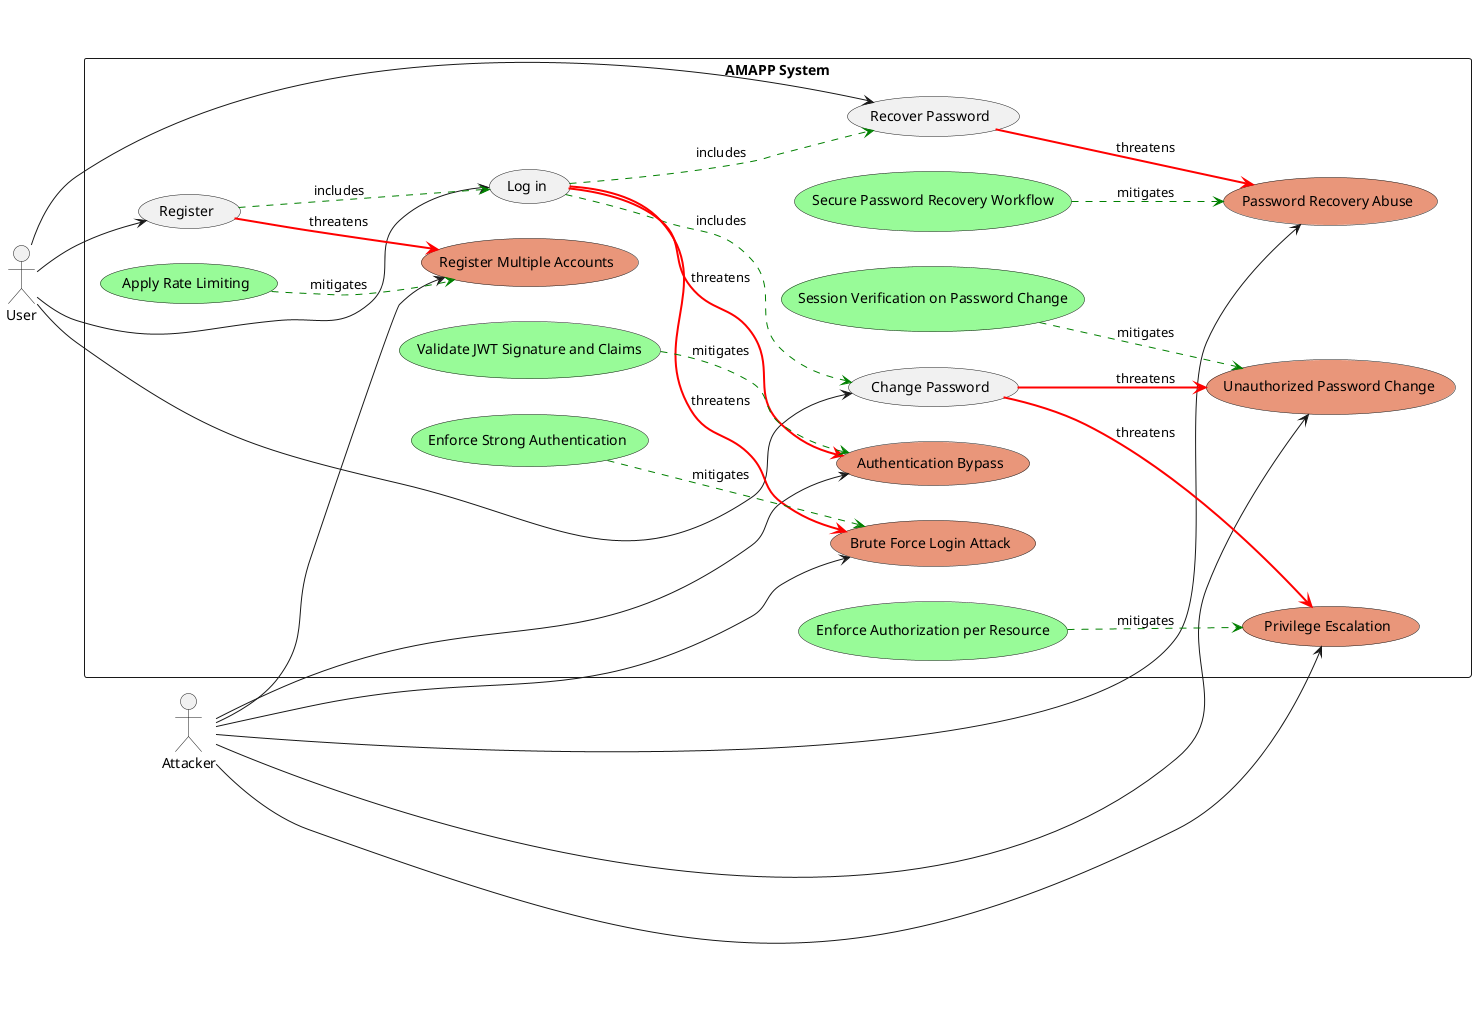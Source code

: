@startuml
left to right direction
skinparam packageStyle rectangle

actor User
actor Attacker

package "AMAPP System" {
    ' --- Use Cases normais ---
    usecase "Register" as UC_Register
    usecase "Log in" as UC_Login
    usecase "Change Password" as UC_ChangePassword
    usecase "Recover Password" as UC_RecoverPassword

    ' --- Abuse Cases ---
    usecase "Register Multiple Accounts" as Abuse_Register #darksalmon
    usecase "Brute Force Login Attack" as Abuse_Login #darksalmon
    usecase "Unauthorized Password Change" as Abuse_ChangePassword #darksalmon
    usecase "Password Recovery Abuse" as Abuse_Recovery #darksalmon
    usecase "Authentication Bypass" as Abuse_AuthBypass #darksalmon
    usecase "Privilege Escalation" as Abuse_PrivEscalation #darksalmon

    ' --- Mitigações (implementadas pelo AMAPP System) ---
    usecase "Apply Rate Limiting" as Mitigate_RateLimiting #palegreen
    usecase "Enforce Strong Authentication" as Mitigate_StrongAuth #palegreen
    usecase "Session Verification on Password Change" as Mitigate_SessionVerify #palegreen
    usecase "Secure Password Recovery Workflow" as Mitigate_SecureRecovery #palegreen
    usecase "Validate JWT Signature and Claims" as Mitigate_JWTValidation #palegreen
    usecase "Enforce Authorization per Resource" as Mitigate_AuthorizationCheck #palegreen

    ' --- Fluxos normais de User ---
    User --> UC_Register
    User --> UC_Login
    User --> UC_ChangePassword
    User --> UC_RecoverPassword

    ' --- Includes normais entre casos de uso ---
    UC_Register .[#green].> UC_Login : includes
    UC_Login .[#green].> UC_ChangePassword : includes
    UC_Login .[#green].> UC_RecoverPassword : includes

    ' --- Ataques do Attacker ---
    Attacker --> Abuse_Register
    Attacker --> Abuse_Login
    Attacker --> Abuse_ChangePassword
    Attacker --> Abuse_Recovery
    Attacker --> Abuse_AuthBypass
    Attacker --> Abuse_PrivEscalation

    ' --- Threatens (Ameaças) ---
    UC_Register -[#red,bold]-> Abuse_Register : threatens
    UC_Login -[#red,bold]-> Abuse_Login : threatens
    UC_ChangePassword -[#red,bold]-> Abuse_ChangePassword : threatens
    UC_RecoverPassword -[#red,bold]-> Abuse_Recovery : threatens
    UC_Login -[#red,bold]-> Abuse_AuthBypass : threatens
    UC_ChangePassword -[#red,bold]-> Abuse_PrivEscalation : threatens

    ' --- Mitigações para os Abuse Cases ---
    Mitigate_RateLimiting -[#green,dashed]-> Abuse_Register : mitigates
    Mitigate_StrongAuth -[#green,dashed]-> Abuse_Login : mitigates
    Mitigate_SessionVerify -[#green,dashed]-> Abuse_ChangePassword : mitigates
    Mitigate_SecureRecovery -[#green,dashed]-> Abuse_Recovery : mitigates
    Mitigate_JWTValidation -[#green,dashed]-> Abuse_AuthBypass : mitigates
    Mitigate_AuthorizationCheck -[#green,dashed]-> Abuse_PrivEscalation : mitigates
}
@enduml